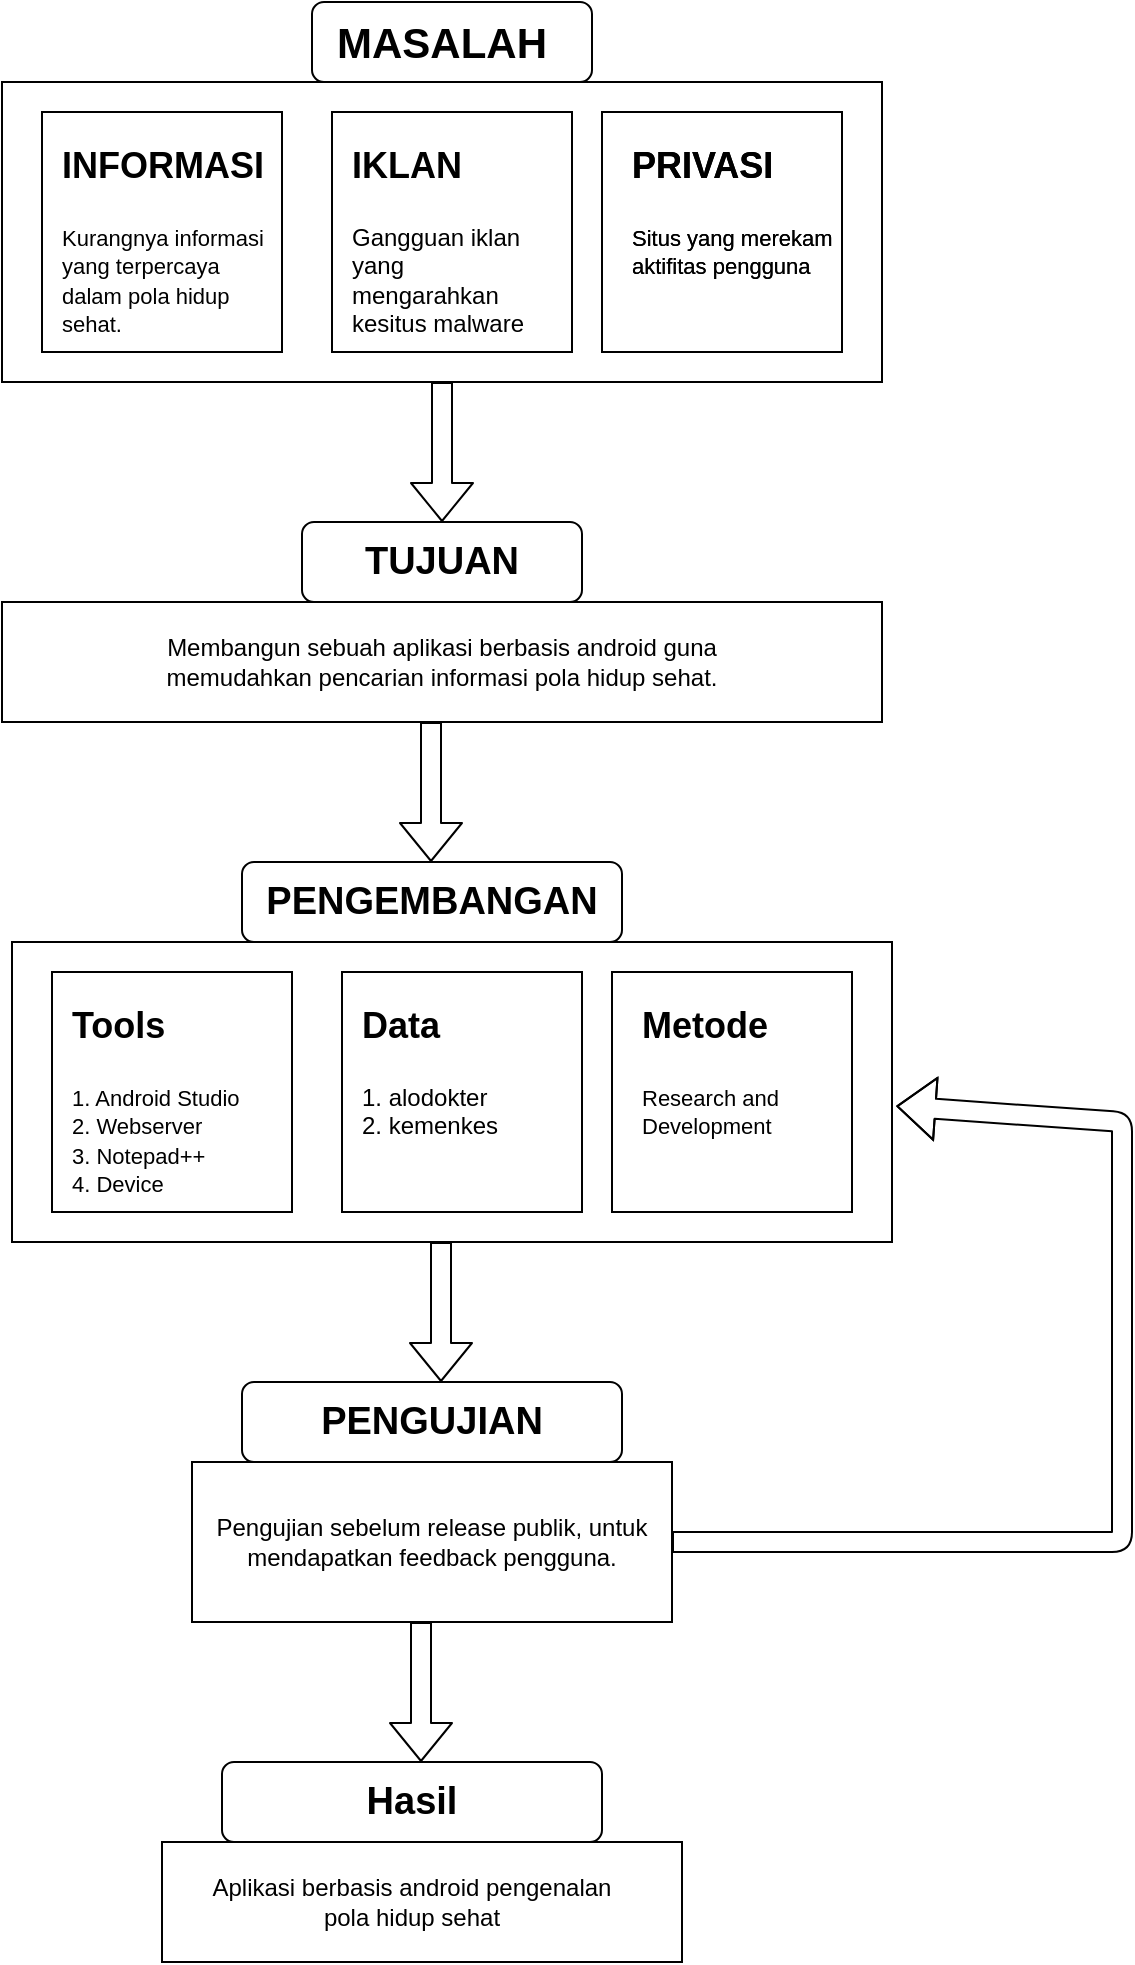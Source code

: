 <mxfile version="13.3.5" type="github">
  <diagram id="2pnV3oKGLeRP_4SU-_-N" name="Page-1">
    <mxGraphModel dx="868" dy="473" grid="1" gridSize="10" guides="1" tooltips="1" connect="1" arrows="1" fold="1" page="1" pageScale="1" pageWidth="850" pageHeight="1100" math="0" shadow="0">
      <root>
        <mxCell id="0" />
        <mxCell id="1" parent="0" />
        <mxCell id="cXWmcKgxdzAak00S33f--2" value="" style="rounded=0;whiteSpace=wrap;html=1;fillColor=none;" vertex="1" parent="1">
          <mxGeometry x="200" y="90" width="440" height="150" as="geometry" />
        </mxCell>
        <mxCell id="cXWmcKgxdzAak00S33f--4" value="&lt;font size=&quot;1&quot;&gt;&lt;b style=&quot;font-size: 21px&quot;&gt;MASALAH&lt;/b&gt;&lt;/font&gt;" style="text;html=1;strokeColor=none;fillColor=none;align=center;verticalAlign=middle;whiteSpace=wrap;rounded=0;" vertex="1" parent="1">
          <mxGeometry x="400" y="60" width="40" height="20" as="geometry" />
        </mxCell>
        <mxCell id="cXWmcKgxdzAak00S33f--5" value="" style="whiteSpace=wrap;html=1;aspect=fixed;fillColor=none;" vertex="1" parent="1">
          <mxGeometry x="220" y="105" width="120" height="120" as="geometry" />
        </mxCell>
        <mxCell id="cXWmcKgxdzAak00S33f--8" value="" style="whiteSpace=wrap;html=1;aspect=fixed;fillColor=none;" vertex="1" parent="1">
          <mxGeometry x="365" y="105" width="120" height="120" as="geometry" />
        </mxCell>
        <mxCell id="cXWmcKgxdzAak00S33f--9" value="" style="whiteSpace=wrap;html=1;aspect=fixed;fillColor=none;" vertex="1" parent="1">
          <mxGeometry x="500" y="105" width="120" height="120" as="geometry" />
        </mxCell>
        <mxCell id="cXWmcKgxdzAak00S33f--10" value="&lt;h1&gt;&lt;font style=&quot;font-size: 18px&quot;&gt;INFORMASI&lt;/font&gt;&lt;/h1&gt;&lt;p&gt;&lt;font style=&quot;font-size: 11px&quot;&gt;Kurangnya informasi yang terpercaya dalam pola hidup sehat.&lt;/font&gt;&lt;/p&gt;" style="text;html=1;strokeColor=none;fillColor=none;spacing=5;spacingTop=-20;whiteSpace=wrap;overflow=hidden;rounded=0;" vertex="1" parent="1">
          <mxGeometry x="225" y="110" width="110" height="110" as="geometry" />
        </mxCell>
        <mxCell id="cXWmcKgxdzAak00S33f--11" value="&lt;h1&gt;&lt;span style=&quot;font-size: 18px&quot;&gt;IKLAN&lt;/span&gt;&lt;/h1&gt;&lt;p&gt;Gangguan iklan yang mengarahkan kesitus malware&lt;/p&gt;" style="text;html=1;strokeColor=none;fillColor=none;spacing=5;spacingTop=-20;whiteSpace=wrap;overflow=hidden;rounded=0;" vertex="1" parent="1">
          <mxGeometry x="370" y="110" width="110" height="110" as="geometry" />
        </mxCell>
        <mxCell id="cXWmcKgxdzAak00S33f--12" value="&lt;h1&gt;&lt;span style=&quot;font-size: 18px&quot;&gt;PRIVASI&lt;/span&gt;&lt;/h1&gt;&lt;p&gt;&lt;span style=&quot;font-size: 11px&quot;&gt;Situs yang merekam aktifitas pengguna&lt;/span&gt;&lt;/p&gt;" style="text;html=1;strokeColor=none;fillColor=none;spacing=5;spacingTop=-20;whiteSpace=wrap;overflow=hidden;rounded=0;" vertex="1" parent="1">
          <mxGeometry x="510" y="110" width="110" height="110" as="geometry" />
        </mxCell>
        <mxCell id="cXWmcKgxdzAak00S33f--13" value="" style="rounded=1;whiteSpace=wrap;html=1;fillColor=none;" vertex="1" parent="1">
          <mxGeometry x="355" y="50" width="140" height="40" as="geometry" />
        </mxCell>
        <mxCell id="cXWmcKgxdzAak00S33f--15" value="" style="shape=flexArrow;endArrow=classic;html=1;exitX=0.5;exitY=1;exitDx=0;exitDy=0;" edge="1" parent="1" source="cXWmcKgxdzAak00S33f--2">
          <mxGeometry width="50" height="50" relative="1" as="geometry">
            <mxPoint x="330" y="400" as="sourcePoint" />
            <mxPoint x="420" y="310" as="targetPoint" />
          </mxGeometry>
        </mxCell>
        <mxCell id="cXWmcKgxdzAak00S33f--17" value="" style="rounded=1;whiteSpace=wrap;html=1;fillColor=none;" vertex="1" parent="1">
          <mxGeometry x="350" y="310" width="140" height="40" as="geometry" />
        </mxCell>
        <mxCell id="cXWmcKgxdzAak00S33f--20" value="&lt;b&gt;&lt;font style=&quot;font-size: 19px&quot;&gt;TUJUAN&lt;/font&gt;&lt;/b&gt;" style="text;html=1;strokeColor=none;fillColor=none;align=center;verticalAlign=middle;whiteSpace=wrap;rounded=0;" vertex="1" parent="1">
          <mxGeometry x="400" y="320" width="40" height="20" as="geometry" />
        </mxCell>
        <mxCell id="cXWmcKgxdzAak00S33f--21" value="" style="rounded=0;whiteSpace=wrap;html=1;fillColor=none;" vertex="1" parent="1">
          <mxGeometry x="200" y="350" width="440" height="60" as="geometry" />
        </mxCell>
        <mxCell id="cXWmcKgxdzAak00S33f--22" value="Membangun sebuah aplikasi berbasis android guna memudahkan pencarian informasi pola hidup sehat." style="text;html=1;strokeColor=none;fillColor=none;align=center;verticalAlign=middle;whiteSpace=wrap;rounded=0;" vertex="1" parent="1">
          <mxGeometry x="250" y="360" width="340" height="40" as="geometry" />
        </mxCell>
        <mxCell id="cXWmcKgxdzAak00S33f--23" value="" style="rounded=1;whiteSpace=wrap;html=1;fillColor=none;" vertex="1" parent="1">
          <mxGeometry x="320" y="480" width="190" height="40" as="geometry" />
        </mxCell>
        <mxCell id="cXWmcKgxdzAak00S33f--24" value="&lt;b&gt;&lt;font style=&quot;font-size: 19px&quot;&gt;PENGEMBANGAN&lt;/font&gt;&lt;/b&gt;" style="text;html=1;strokeColor=none;fillColor=none;align=center;verticalAlign=middle;whiteSpace=wrap;rounded=0;" vertex="1" parent="1">
          <mxGeometry x="395" y="490" width="40" height="20" as="geometry" />
        </mxCell>
        <mxCell id="cXWmcKgxdzAak00S33f--25" value="" style="shape=flexArrow;endArrow=classic;html=1;exitX=0.5;exitY=1;exitDx=0;exitDy=0;" edge="1" parent="1">
          <mxGeometry width="50" height="50" relative="1" as="geometry">
            <mxPoint x="414.5" y="410" as="sourcePoint" />
            <mxPoint x="414.5" y="480" as="targetPoint" />
          </mxGeometry>
        </mxCell>
        <mxCell id="cXWmcKgxdzAak00S33f--26" value="" style="rounded=0;whiteSpace=wrap;html=1;fillColor=none;" vertex="1" parent="1">
          <mxGeometry x="200" y="90" width="440" height="150" as="geometry" />
        </mxCell>
        <mxCell id="cXWmcKgxdzAak00S33f--27" value="&lt;h1&gt;&lt;span style=&quot;font-size: 18px&quot;&gt;PRIVASI&lt;/span&gt;&lt;/h1&gt;&lt;p&gt;&lt;span style=&quot;font-size: 11px&quot;&gt;Situs yang merekam aktifitas pengguna&lt;/span&gt;&lt;/p&gt;" style="text;html=1;strokeColor=none;fillColor=none;spacing=5;spacingTop=-20;whiteSpace=wrap;overflow=hidden;rounded=0;" vertex="1" parent="1">
          <mxGeometry x="510" y="110" width="110" height="110" as="geometry" />
        </mxCell>
        <mxCell id="cXWmcKgxdzAak00S33f--28" value="" style="whiteSpace=wrap;html=1;aspect=fixed;fillColor=none;" vertex="1" parent="1">
          <mxGeometry x="500" y="105" width="120" height="120" as="geometry" />
        </mxCell>
        <mxCell id="cXWmcKgxdzAak00S33f--29" value="" style="rounded=0;whiteSpace=wrap;html=1;fillColor=none;" vertex="1" parent="1">
          <mxGeometry x="205" y="520" width="440" height="150" as="geometry" />
        </mxCell>
        <mxCell id="cXWmcKgxdzAak00S33f--30" value="" style="whiteSpace=wrap;html=1;aspect=fixed;fillColor=none;" vertex="1" parent="1">
          <mxGeometry x="225" y="535" width="120" height="120" as="geometry" />
        </mxCell>
        <mxCell id="cXWmcKgxdzAak00S33f--31" value="" style="whiteSpace=wrap;html=1;aspect=fixed;fillColor=none;" vertex="1" parent="1">
          <mxGeometry x="370" y="535" width="120" height="120" as="geometry" />
        </mxCell>
        <mxCell id="cXWmcKgxdzAak00S33f--32" value="" style="whiteSpace=wrap;html=1;aspect=fixed;fillColor=none;" vertex="1" parent="1">
          <mxGeometry x="505" y="535" width="120" height="120" as="geometry" />
        </mxCell>
        <mxCell id="cXWmcKgxdzAak00S33f--33" value="&lt;h1&gt;&lt;span style=&quot;font-size: 18px&quot;&gt;Tools&lt;/span&gt;&lt;/h1&gt;&lt;p&gt;&lt;span style=&quot;font-size: 11px&quot;&gt;1. Android Studio&lt;br&gt;2. Webserver&lt;br&gt;3. Notepad++&lt;br&gt;4. Device&lt;/span&gt;&lt;/p&gt;" style="text;html=1;strokeColor=none;fillColor=none;spacing=5;spacingTop=-20;whiteSpace=wrap;overflow=hidden;rounded=0;" vertex="1" parent="1">
          <mxGeometry x="230" y="540" width="110" height="110" as="geometry" />
        </mxCell>
        <mxCell id="cXWmcKgxdzAak00S33f--34" value="&lt;h1&gt;&lt;span style=&quot;font-size: 18px&quot;&gt;Data&lt;/span&gt;&lt;/h1&gt;&lt;p&gt;1. alodokter&lt;br&gt;2. kemenkes&lt;br&gt;&lt;br&gt;&lt;/p&gt;" style="text;html=1;strokeColor=none;fillColor=none;spacing=5;spacingTop=-20;whiteSpace=wrap;overflow=hidden;rounded=0;" vertex="1" parent="1">
          <mxGeometry x="375" y="540" width="110" height="110" as="geometry" />
        </mxCell>
        <mxCell id="cXWmcKgxdzAak00S33f--35" value="&lt;h1&gt;&lt;span style=&quot;font-size: 18px&quot;&gt;Metode&lt;/span&gt;&lt;/h1&gt;&lt;p&gt;&lt;span style=&quot;font-size: 11px&quot;&gt;Research and Development&lt;/span&gt;&lt;/p&gt;" style="text;html=1;strokeColor=none;fillColor=none;spacing=5;spacingTop=-20;whiteSpace=wrap;overflow=hidden;rounded=0;" vertex="1" parent="1">
          <mxGeometry x="515" y="540" width="110" height="110" as="geometry" />
        </mxCell>
        <mxCell id="cXWmcKgxdzAak00S33f--40" value="" style="rounded=1;whiteSpace=wrap;html=1;fillColor=none;" vertex="1" parent="1">
          <mxGeometry x="320" y="740" width="190" height="40" as="geometry" />
        </mxCell>
        <mxCell id="cXWmcKgxdzAak00S33f--41" value="&lt;b&gt;&lt;font style=&quot;font-size: 19px&quot;&gt;PENGUJIAN&lt;br&gt;&lt;/font&gt;&lt;/b&gt;" style="text;html=1;strokeColor=none;fillColor=none;align=center;verticalAlign=middle;whiteSpace=wrap;rounded=0;" vertex="1" parent="1">
          <mxGeometry x="395" y="750" width="40" height="20" as="geometry" />
        </mxCell>
        <mxCell id="cXWmcKgxdzAak00S33f--42" value="" style="shape=flexArrow;endArrow=classic;html=1;exitX=0.5;exitY=1;exitDx=0;exitDy=0;" edge="1" parent="1">
          <mxGeometry width="50" height="50" relative="1" as="geometry">
            <mxPoint x="419.5" y="670" as="sourcePoint" />
            <mxPoint x="419.5" y="740" as="targetPoint" />
          </mxGeometry>
        </mxCell>
        <mxCell id="cXWmcKgxdzAak00S33f--43" value="" style="rounded=0;whiteSpace=wrap;html=1;fillColor=none;" vertex="1" parent="1">
          <mxGeometry x="295" y="780" width="240" height="80" as="geometry" />
        </mxCell>
        <mxCell id="cXWmcKgxdzAak00S33f--45" value="&lt;span style=&quot;text-align: left&quot;&gt;Pengujian sebelum release publik, untuk mendapatkan feedback pengguna.&lt;/span&gt;" style="text;html=1;strokeColor=none;fillColor=none;align=center;verticalAlign=middle;whiteSpace=wrap;rounded=0;" vertex="1" parent="1">
          <mxGeometry x="305" y="810" width="220" height="20" as="geometry" />
        </mxCell>
        <mxCell id="cXWmcKgxdzAak00S33f--47" value="" style="shape=flexArrow;endArrow=classic;html=1;exitX=1;exitY=0.5;exitDx=0;exitDy=0;entryX=1.005;entryY=0.547;entryDx=0;entryDy=0;entryPerimeter=0;" edge="1" parent="1" source="cXWmcKgxdzAak00S33f--43" target="cXWmcKgxdzAak00S33f--29">
          <mxGeometry width="50" height="50" relative="1" as="geometry">
            <mxPoint x="620" y="850" as="sourcePoint" />
            <mxPoint x="670" y="800" as="targetPoint" />
            <Array as="points">
              <mxPoint x="760" y="820" />
              <mxPoint x="760" y="610" />
            </Array>
          </mxGeometry>
        </mxCell>
        <mxCell id="cXWmcKgxdzAak00S33f--48" value="" style="rounded=1;whiteSpace=wrap;html=1;fillColor=none;" vertex="1" parent="1">
          <mxGeometry x="310" y="930" width="190" height="40" as="geometry" />
        </mxCell>
        <mxCell id="cXWmcKgxdzAak00S33f--49" value="&lt;b&gt;&lt;font style=&quot;font-size: 19px&quot;&gt;Hasil&lt;br&gt;&lt;/font&gt;&lt;/b&gt;" style="text;html=1;strokeColor=none;fillColor=none;align=center;verticalAlign=middle;whiteSpace=wrap;rounded=0;" vertex="1" parent="1">
          <mxGeometry x="385" y="940" width="40" height="20" as="geometry" />
        </mxCell>
        <mxCell id="cXWmcKgxdzAak00S33f--50" value="" style="shape=flexArrow;endArrow=classic;html=1;exitX=0.5;exitY=1;exitDx=0;exitDy=0;" edge="1" parent="1">
          <mxGeometry width="50" height="50" relative="1" as="geometry">
            <mxPoint x="409.5" y="860" as="sourcePoint" />
            <mxPoint x="409.5" y="930" as="targetPoint" />
          </mxGeometry>
        </mxCell>
        <mxCell id="cXWmcKgxdzAak00S33f--51" value="" style="rounded=0;whiteSpace=wrap;html=1;fillColor=none;" vertex="1" parent="1">
          <mxGeometry x="280" y="970" width="260" height="60" as="geometry" />
        </mxCell>
        <mxCell id="cXWmcKgxdzAak00S33f--52" value="Aplikasi berbasis android pengenalan pola hidup sehat" style="text;html=1;strokeColor=none;fillColor=none;align=center;verticalAlign=middle;whiteSpace=wrap;rounded=0;" vertex="1" parent="1">
          <mxGeometry x="300" y="990" width="210" height="20" as="geometry" />
        </mxCell>
      </root>
    </mxGraphModel>
  </diagram>
</mxfile>
